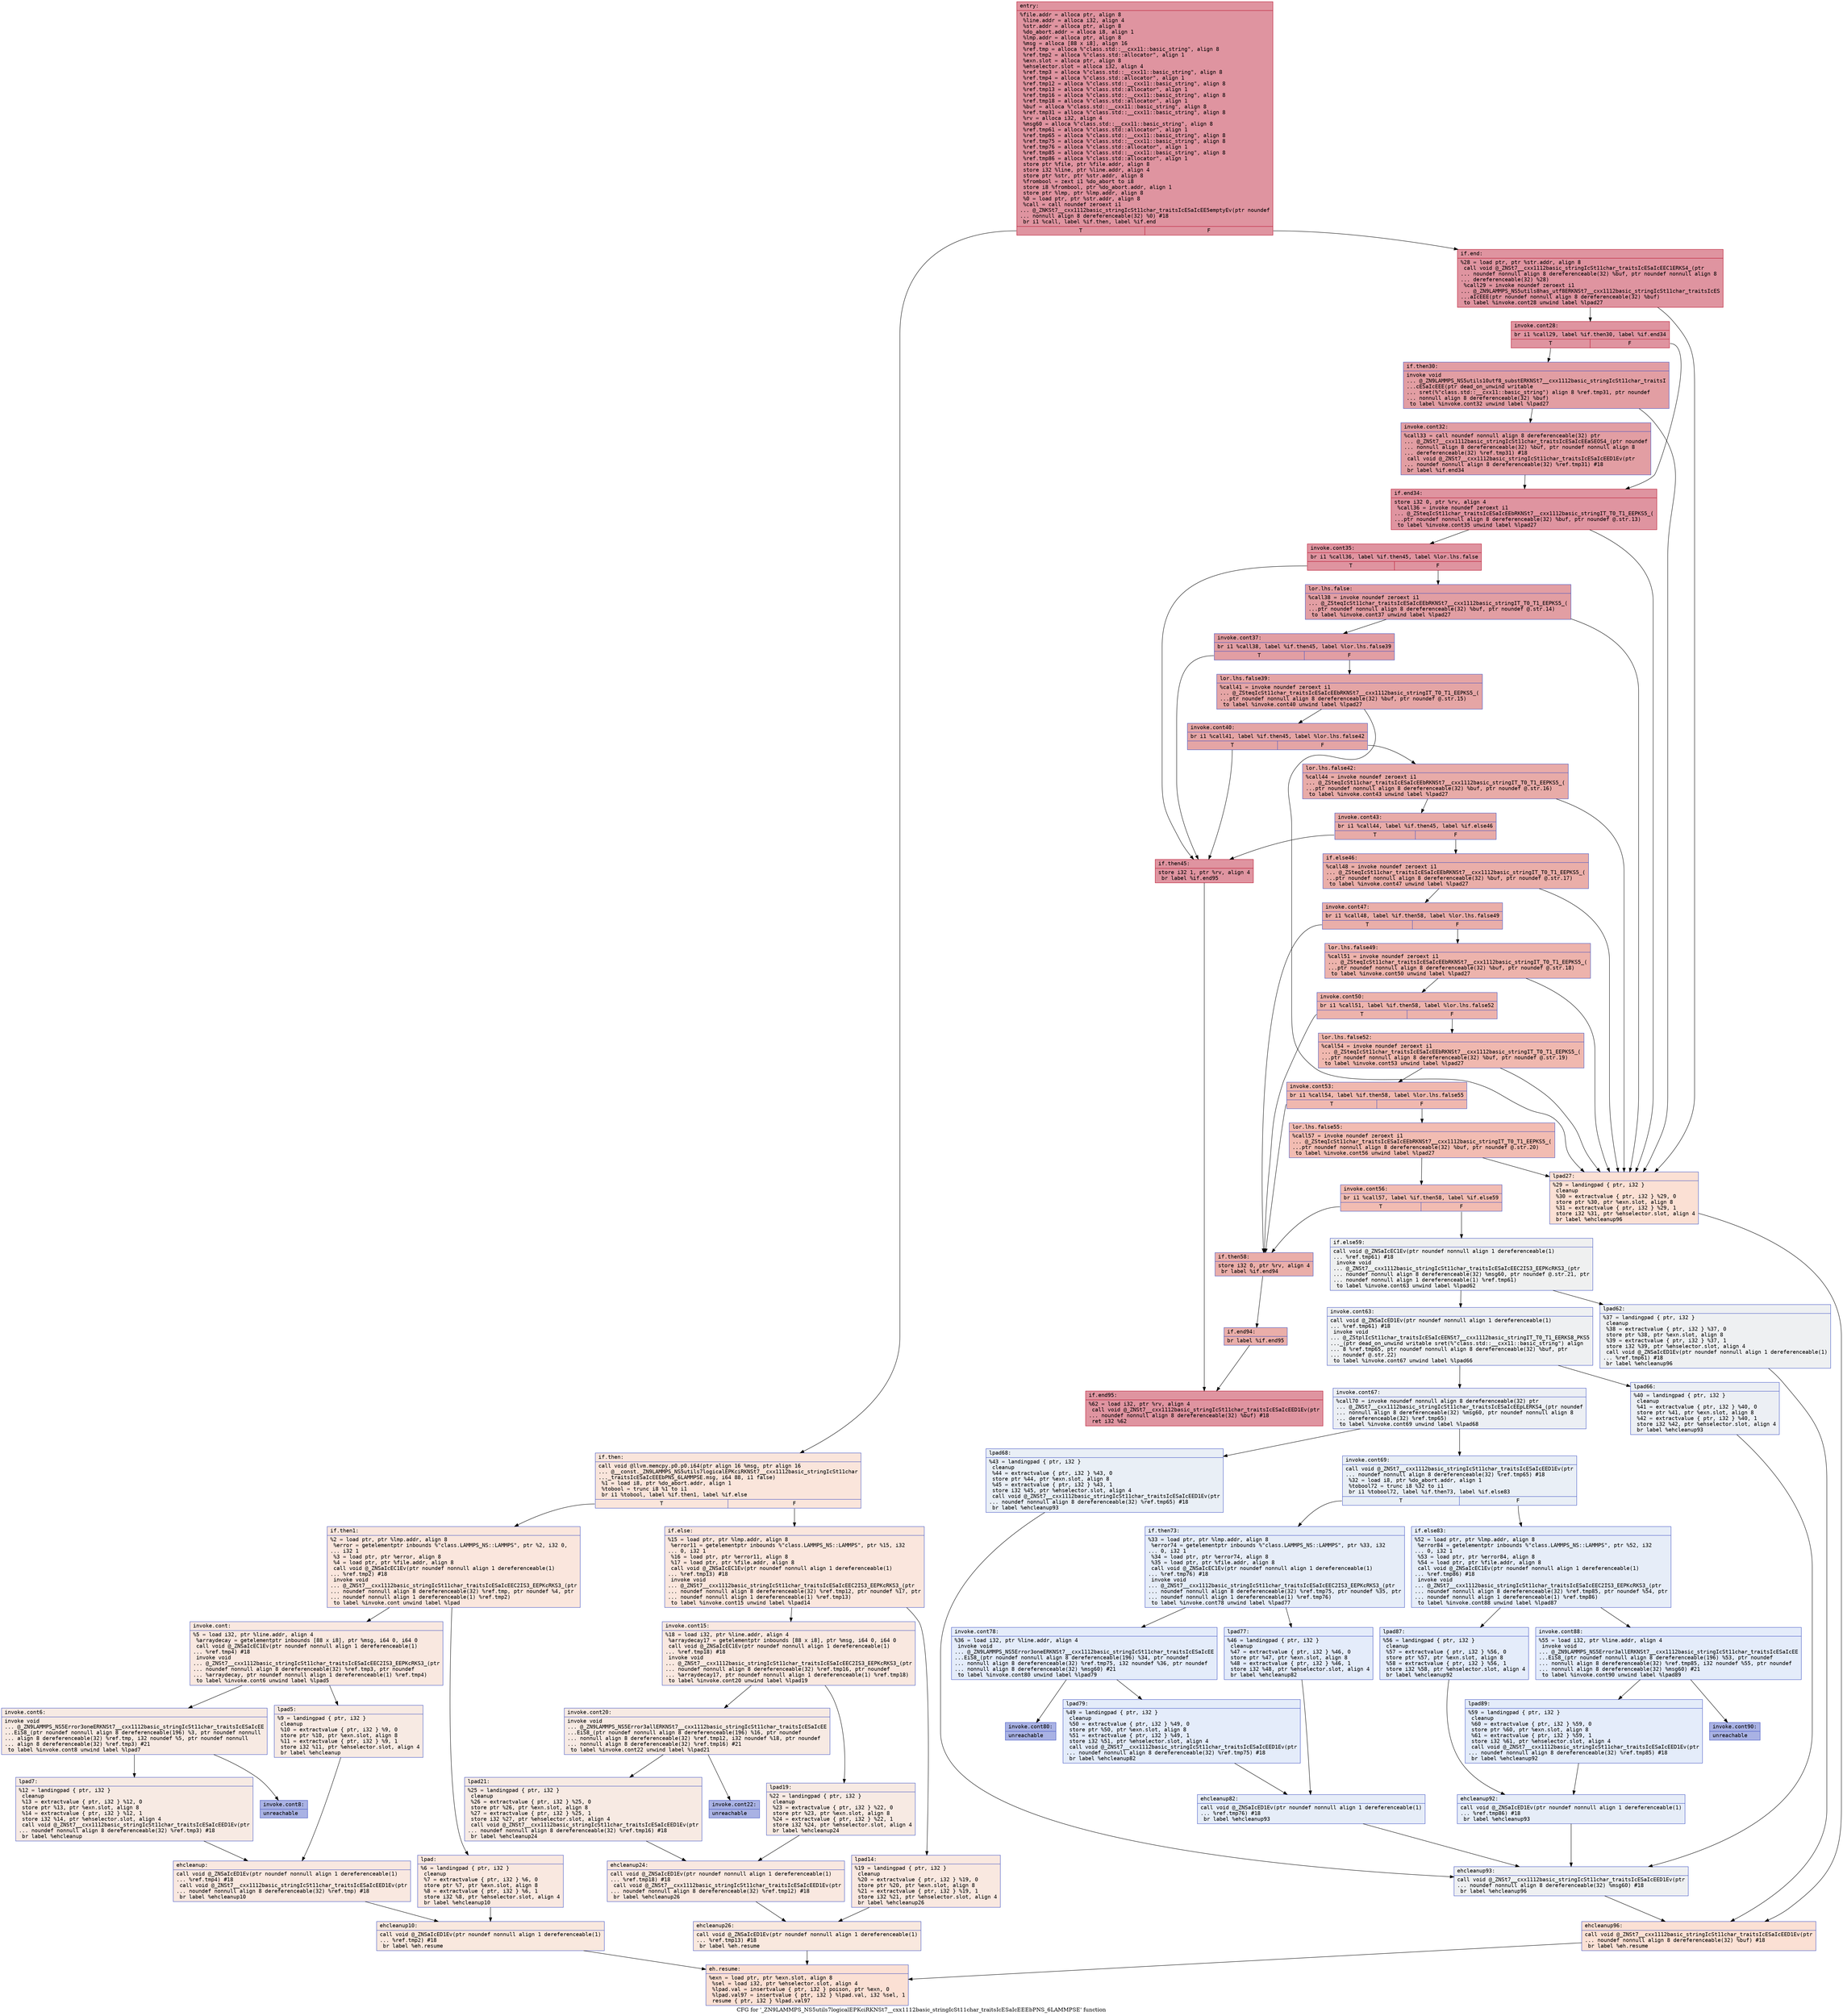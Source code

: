 digraph "CFG for '_ZN9LAMMPS_NS5utils7logicalEPKciRKNSt7__cxx1112basic_stringIcSt11char_traitsIcESaIcEEEbPNS_6LAMMPSE' function" {
	label="CFG for '_ZN9LAMMPS_NS5utils7logicalEPKciRKNSt7__cxx1112basic_stringIcSt11char_traitsIcESaIcEEEbPNS_6LAMMPSE' function";

	Node0x558416503d90 [shape=record,color="#b70d28ff", style=filled, fillcolor="#b70d2870" fontname="Courier",label="{entry:\l|  %file.addr = alloca ptr, align 8\l  %line.addr = alloca i32, align 4\l  %str.addr = alloca ptr, align 8\l  %do_abort.addr = alloca i8, align 1\l  %lmp.addr = alloca ptr, align 8\l  %msg = alloca [88 x i8], align 16\l  %ref.tmp = alloca %\"class.std::__cxx11::basic_string\", align 8\l  %ref.tmp2 = alloca %\"class.std::allocator\", align 1\l  %exn.slot = alloca ptr, align 8\l  %ehselector.slot = alloca i32, align 4\l  %ref.tmp3 = alloca %\"class.std::__cxx11::basic_string\", align 8\l  %ref.tmp4 = alloca %\"class.std::allocator\", align 1\l  %ref.tmp12 = alloca %\"class.std::__cxx11::basic_string\", align 8\l  %ref.tmp13 = alloca %\"class.std::allocator\", align 1\l  %ref.tmp16 = alloca %\"class.std::__cxx11::basic_string\", align 8\l  %ref.tmp18 = alloca %\"class.std::allocator\", align 1\l  %buf = alloca %\"class.std::__cxx11::basic_string\", align 8\l  %ref.tmp31 = alloca %\"class.std::__cxx11::basic_string\", align 8\l  %rv = alloca i32, align 4\l  %msg60 = alloca %\"class.std::__cxx11::basic_string\", align 8\l  %ref.tmp61 = alloca %\"class.std::allocator\", align 1\l  %ref.tmp65 = alloca %\"class.std::__cxx11::basic_string\", align 8\l  %ref.tmp75 = alloca %\"class.std::__cxx11::basic_string\", align 8\l  %ref.tmp76 = alloca %\"class.std::allocator\", align 1\l  %ref.tmp85 = alloca %\"class.std::__cxx11::basic_string\", align 8\l  %ref.tmp86 = alloca %\"class.std::allocator\", align 1\l  store ptr %file, ptr %file.addr, align 8\l  store i32 %line, ptr %line.addr, align 4\l  store ptr %str, ptr %str.addr, align 8\l  %frombool = zext i1 %do_abort to i8\l  store i8 %frombool, ptr %do_abort.addr, align 1\l  store ptr %lmp, ptr %lmp.addr, align 8\l  %0 = load ptr, ptr %str.addr, align 8\l  %call = call noundef zeroext i1\l... @_ZNKSt7__cxx1112basic_stringIcSt11char_traitsIcESaIcEE5emptyEv(ptr noundef\l... nonnull align 8 dereferenceable(32) %0) #18\l  br i1 %call, label %if.then, label %if.end\l|{<s0>T|<s1>F}}"];
	Node0x558416503d90:s0 -> Node0x5584165058e0[tooltip="entry -> if.then\nProbability 0.00%" ];
	Node0x558416503d90:s1 -> Node0x558416505b30[tooltip="entry -> if.end\nProbability 100.00%" ];
	Node0x5584165058e0 [shape=record,color="#3d50c3ff", style=filled, fillcolor="#f4c5ad70" fontname="Courier",label="{if.then:\l|  call void @llvm.memcpy.p0.p0.i64(ptr align 16 %msg, ptr align 16\l... @__const._ZN9LAMMPS_NS5utils7logicalEPKciRKNSt7__cxx1112basic_stringIcSt11char\l..._traitsIcESaIcEEEbPNS_6LAMMPSE.msg, i64 88, i1 false)\l  %1 = load i8, ptr %do_abort.addr, align 1\l  %tobool = trunc i8 %1 to i1\l  br i1 %tobool, label %if.then1, label %if.else\l|{<s0>T|<s1>F}}"];
	Node0x5584165058e0:s0 -> Node0x558416506030[tooltip="if.then -> if.then1\nProbability 50.00%" ];
	Node0x5584165058e0:s1 -> Node0x558416506080[tooltip="if.then -> if.else\nProbability 50.00%" ];
	Node0x558416506030 [shape=record,color="#3d50c3ff", style=filled, fillcolor="#f3c7b170" fontname="Courier",label="{if.then1:\l|  %2 = load ptr, ptr %lmp.addr, align 8\l  %error = getelementptr inbounds %\"class.LAMMPS_NS::LAMMPS\", ptr %2, i32 0,\l... i32 1\l  %3 = load ptr, ptr %error, align 8\l  %4 = load ptr, ptr %file.addr, align 8\l  call void @_ZNSaIcEC1Ev(ptr noundef nonnull align 1 dereferenceable(1)\l... %ref.tmp2) #18\l  invoke void\l... @_ZNSt7__cxx1112basic_stringIcSt11char_traitsIcESaIcEEC2IS3_EEPKcRKS3_(ptr\l... noundef nonnull align 8 dereferenceable(32) %ref.tmp, ptr noundef %4, ptr\l... noundef nonnull align 1 dereferenceable(1) %ref.tmp2)\l          to label %invoke.cont unwind label %lpad\l}"];
	Node0x558416506030 -> Node0x5584165064e0[tooltip="if.then1 -> invoke.cont\nProbability 50.00%" ];
	Node0x558416506030 -> Node0x558416506530[tooltip="if.then1 -> lpad\nProbability 50.00%" ];
	Node0x5584165064e0 [shape=record,color="#3d50c3ff", style=filled, fillcolor="#f1ccb870" fontname="Courier",label="{invoke.cont:\l|  %5 = load i32, ptr %line.addr, align 4\l  %arraydecay = getelementptr inbounds [88 x i8], ptr %msg, i64 0, i64 0\l  call void @_ZNSaIcEC1Ev(ptr noundef nonnull align 1 dereferenceable(1)\l... %ref.tmp4) #18\l  invoke void\l... @_ZNSt7__cxx1112basic_stringIcSt11char_traitsIcESaIcEEC2IS3_EEPKcRKS3_(ptr\l... noundef nonnull align 8 dereferenceable(32) %ref.tmp3, ptr noundef\l... %arraydecay, ptr noundef nonnull align 1 dereferenceable(1) %ref.tmp4)\l          to label %invoke.cont6 unwind label %lpad5\l}"];
	Node0x5584165064e0 -> Node0x558416506990[tooltip="invoke.cont -> invoke.cont6\nProbability 50.00%" ];
	Node0x5584165064e0 -> Node0x558416506a10[tooltip="invoke.cont -> lpad5\nProbability 50.00%" ];
	Node0x558416506990 [shape=record,color="#3d50c3ff", style=filled, fillcolor="#eed0c070" fontname="Courier",label="{invoke.cont6:\l|  invoke void\l... @_ZN9LAMMPS_NS5Error3oneERKNSt7__cxx1112basic_stringIcSt11char_traitsIcESaIcEE\l...EiS8_(ptr noundef nonnull align 8 dereferenceable(196) %3, ptr noundef nonnull\l... align 8 dereferenceable(32) %ref.tmp, i32 noundef %5, ptr noundef nonnull\l... align 8 dereferenceable(32) %ref.tmp3) #21\l          to label %invoke.cont8 unwind label %lpad7\l}"];
	Node0x558416506990 -> Node0x558416506940[tooltip="invoke.cont6 -> invoke.cont8\nProbability 0.00%" ];
	Node0x558416506990 -> Node0x558416506d00[tooltip="invoke.cont6 -> lpad7\nProbability 100.00%" ];
	Node0x558416506940 [shape=record,color="#3d50c3ff", style=filled, fillcolor="#3d50c370" fontname="Courier",label="{invoke.cont8:\l|  unreachable\l}"];
	Node0x558416506530 [shape=record,color="#3d50c3ff", style=filled, fillcolor="#f1ccb870" fontname="Courier",label="{lpad:\l|  %6 = landingpad \{ ptr, i32 \}\l          cleanup\l  %7 = extractvalue \{ ptr, i32 \} %6, 0\l  store ptr %7, ptr %exn.slot, align 8\l  %8 = extractvalue \{ ptr, i32 \} %6, 1\l  store i32 %8, ptr %ehselector.slot, align 4\l  br label %ehcleanup10\l}"];
	Node0x558416506530 -> Node0x5584165072c0[tooltip="lpad -> ehcleanup10\nProbability 100.00%" ];
	Node0x558416506a10 [shape=record,color="#3d50c3ff", style=filled, fillcolor="#eed0c070" fontname="Courier",label="{lpad5:\l|  %9 = landingpad \{ ptr, i32 \}\l          cleanup\l  %10 = extractvalue \{ ptr, i32 \} %9, 0\l  store ptr %10, ptr %exn.slot, align 8\l  %11 = extractvalue \{ ptr, i32 \} %9, 1\l  store i32 %11, ptr %ehselector.slot, align 4\l  br label %ehcleanup\l}"];
	Node0x558416506a10 -> Node0x558416507610[tooltip="lpad5 -> ehcleanup\nProbability 100.00%" ];
	Node0x558416506d00 [shape=record,color="#3d50c3ff", style=filled, fillcolor="#eed0c070" fontname="Courier",label="{lpad7:\l|  %12 = landingpad \{ ptr, i32 \}\l          cleanup\l  %13 = extractvalue \{ ptr, i32 \} %12, 0\l  store ptr %13, ptr %exn.slot, align 8\l  %14 = extractvalue \{ ptr, i32 \} %12, 1\l  store i32 %14, ptr %ehselector.slot, align 4\l  call void @_ZNSt7__cxx1112basic_stringIcSt11char_traitsIcESaIcEED1Ev(ptr\l... noundef nonnull align 8 dereferenceable(32) %ref.tmp3) #18\l  br label %ehcleanup\l}"];
	Node0x558416506d00 -> Node0x558416507610[tooltip="lpad7 -> ehcleanup\nProbability 100.00%" ];
	Node0x558416507610 [shape=record,color="#3d50c3ff", style=filled, fillcolor="#f1ccb870" fontname="Courier",label="{ehcleanup:\l|  call void @_ZNSaIcED1Ev(ptr noundef nonnull align 1 dereferenceable(1)\l... %ref.tmp4) #18\l  call void @_ZNSt7__cxx1112basic_stringIcSt11char_traitsIcESaIcEED1Ev(ptr\l... noundef nonnull align 8 dereferenceable(32) %ref.tmp) #18\l  br label %ehcleanup10\l}"];
	Node0x558416507610 -> Node0x5584165072c0[tooltip="ehcleanup -> ehcleanup10\nProbability 100.00%" ];
	Node0x5584165072c0 [shape=record,color="#3d50c3ff", style=filled, fillcolor="#f2cab570" fontname="Courier",label="{ehcleanup10:\l|  call void @_ZNSaIcED1Ev(ptr noundef nonnull align 1 dereferenceable(1)\l... %ref.tmp2) #18\l  br label %eh.resume\l}"];
	Node0x5584165072c0 -> Node0x5584165081c0[tooltip="ehcleanup10 -> eh.resume\nProbability 100.00%" ];
	Node0x558416506080 [shape=record,color="#3d50c3ff", style=filled, fillcolor="#f3c7b170" fontname="Courier",label="{if.else:\l|  %15 = load ptr, ptr %lmp.addr, align 8\l  %error11 = getelementptr inbounds %\"class.LAMMPS_NS::LAMMPS\", ptr %15, i32\l... 0, i32 1\l  %16 = load ptr, ptr %error11, align 8\l  %17 = load ptr, ptr %file.addr, align 8\l  call void @_ZNSaIcEC1Ev(ptr noundef nonnull align 1 dereferenceable(1)\l... %ref.tmp13) #18\l  invoke void\l... @_ZNSt7__cxx1112basic_stringIcSt11char_traitsIcESaIcEEC2IS3_EEPKcRKS3_(ptr\l... noundef nonnull align 8 dereferenceable(32) %ref.tmp12, ptr noundef %17, ptr\l... noundef nonnull align 1 dereferenceable(1) %ref.tmp13)\l          to label %invoke.cont15 unwind label %lpad14\l}"];
	Node0x558416506080 -> Node0x558416508640[tooltip="if.else -> invoke.cont15\nProbability 50.00%" ];
	Node0x558416506080 -> Node0x5584165086c0[tooltip="if.else -> lpad14\nProbability 50.00%" ];
	Node0x558416508640 [shape=record,color="#3d50c3ff", style=filled, fillcolor="#f1ccb870" fontname="Courier",label="{invoke.cont15:\l|  %18 = load i32, ptr %line.addr, align 4\l  %arraydecay17 = getelementptr inbounds [88 x i8], ptr %msg, i64 0, i64 0\l  call void @_ZNSaIcEC1Ev(ptr noundef nonnull align 1 dereferenceable(1)\l... %ref.tmp18) #18\l  invoke void\l... @_ZNSt7__cxx1112basic_stringIcSt11char_traitsIcESaIcEEC2IS3_EEPKcRKS3_(ptr\l... noundef nonnull align 8 dereferenceable(32) %ref.tmp16, ptr noundef\l... %arraydecay17, ptr noundef nonnull align 1 dereferenceable(1) %ref.tmp18)\l          to label %invoke.cont20 unwind label %lpad19\l}"];
	Node0x558416508640 -> Node0x558416508b20[tooltip="invoke.cont15 -> invoke.cont20\nProbability 50.00%" ];
	Node0x558416508640 -> Node0x558416508ba0[tooltip="invoke.cont15 -> lpad19\nProbability 50.00%" ];
	Node0x558416508b20 [shape=record,color="#3d50c3ff", style=filled, fillcolor="#eed0c070" fontname="Courier",label="{invoke.cont20:\l|  invoke void\l... @_ZN9LAMMPS_NS5Error3allERKNSt7__cxx1112basic_stringIcSt11char_traitsIcESaIcEE\l...EiS8_(ptr noundef nonnull align 8 dereferenceable(196) %16, ptr noundef\l... nonnull align 8 dereferenceable(32) %ref.tmp12, i32 noundef %18, ptr noundef\l... nonnull align 8 dereferenceable(32) %ref.tmp16) #21\l          to label %invoke.cont22 unwind label %lpad21\l}"];
	Node0x558416508b20 -> Node0x558416508ad0[tooltip="invoke.cont20 -> invoke.cont22\nProbability 0.00%" ];
	Node0x558416508b20 -> Node0x558416508e30[tooltip="invoke.cont20 -> lpad21\nProbability 100.00%" ];
	Node0x558416508ad0 [shape=record,color="#3d50c3ff", style=filled, fillcolor="#3d50c370" fontname="Courier",label="{invoke.cont22:\l|  unreachable\l}"];
	Node0x5584165086c0 [shape=record,color="#3d50c3ff", style=filled, fillcolor="#f1ccb870" fontname="Courier",label="{lpad14:\l|  %19 = landingpad \{ ptr, i32 \}\l          cleanup\l  %20 = extractvalue \{ ptr, i32 \} %19, 0\l  store ptr %20, ptr %exn.slot, align 8\l  %21 = extractvalue \{ ptr, i32 \} %19, 1\l  store i32 %21, ptr %ehselector.slot, align 4\l  br label %ehcleanup26\l}"];
	Node0x5584165086c0 -> Node0x5584165094d0[tooltip="lpad14 -> ehcleanup26\nProbability 100.00%" ];
	Node0x558416508ba0 [shape=record,color="#3d50c3ff", style=filled, fillcolor="#eed0c070" fontname="Courier",label="{lpad19:\l|  %22 = landingpad \{ ptr, i32 \}\l          cleanup\l  %23 = extractvalue \{ ptr, i32 \} %22, 0\l  store ptr %23, ptr %exn.slot, align 8\l  %24 = extractvalue \{ ptr, i32 \} %22, 1\l  store i32 %24, ptr %ehselector.slot, align 4\l  br label %ehcleanup24\l}"];
	Node0x558416508ba0 -> Node0x558416509820[tooltip="lpad19 -> ehcleanup24\nProbability 100.00%" ];
	Node0x558416508e30 [shape=record,color="#3d50c3ff", style=filled, fillcolor="#eed0c070" fontname="Courier",label="{lpad21:\l|  %25 = landingpad \{ ptr, i32 \}\l          cleanup\l  %26 = extractvalue \{ ptr, i32 \} %25, 0\l  store ptr %26, ptr %exn.slot, align 8\l  %27 = extractvalue \{ ptr, i32 \} %25, 1\l  store i32 %27, ptr %ehselector.slot, align 4\l  call void @_ZNSt7__cxx1112basic_stringIcSt11char_traitsIcESaIcEED1Ev(ptr\l... noundef nonnull align 8 dereferenceable(32) %ref.tmp16) #18\l  br label %ehcleanup24\l}"];
	Node0x558416508e30 -> Node0x558416509820[tooltip="lpad21 -> ehcleanup24\nProbability 100.00%" ];
	Node0x558416509820 [shape=record,color="#3d50c3ff", style=filled, fillcolor="#f1ccb870" fontname="Courier",label="{ehcleanup24:\l|  call void @_ZNSaIcED1Ev(ptr noundef nonnull align 1 dereferenceable(1)\l... %ref.tmp18) #18\l  call void @_ZNSt7__cxx1112basic_stringIcSt11char_traitsIcESaIcEED1Ev(ptr\l... noundef nonnull align 8 dereferenceable(32) %ref.tmp12) #18\l  br label %ehcleanup26\l}"];
	Node0x558416509820 -> Node0x5584165094d0[tooltip="ehcleanup24 -> ehcleanup26\nProbability 100.00%" ];
	Node0x5584165094d0 [shape=record,color="#3d50c3ff", style=filled, fillcolor="#f2cab570" fontname="Courier",label="{ehcleanup26:\l|  call void @_ZNSaIcED1Ev(ptr noundef nonnull align 1 dereferenceable(1)\l... %ref.tmp13) #18\l  br label %eh.resume\l}"];
	Node0x5584165094d0 -> Node0x5584165081c0[tooltip="ehcleanup26 -> eh.resume\nProbability 100.00%" ];
	Node0x558416505b30 [shape=record,color="#b70d28ff", style=filled, fillcolor="#b70d2870" fontname="Courier",label="{if.end:\l|  %28 = load ptr, ptr %str.addr, align 8\l  call void @_ZNSt7__cxx1112basic_stringIcSt11char_traitsIcESaIcEEC1ERKS4_(ptr\l... noundef nonnull align 8 dereferenceable(32) %buf, ptr noundef nonnull align 8\l... dereferenceable(32) %28)\l  %call29 = invoke noundef zeroext i1\l... @_ZN9LAMMPS_NS5utils8has_utf8ERKNSt7__cxx1112basic_stringIcSt11char_traitsIcES\l...aIcEEE(ptr noundef nonnull align 8 dereferenceable(32) %buf)\l          to label %invoke.cont28 unwind label %lpad27\l}"];
	Node0x558416505b30 -> Node0x55841650a1c0[tooltip="if.end -> invoke.cont28\nProbability 100.00%" ];
	Node0x558416505b30 -> Node0x55841650a410[tooltip="if.end -> lpad27\nProbability 0.00%" ];
	Node0x55841650a1c0 [shape=record,color="#b70d28ff", style=filled, fillcolor="#b70d2870" fontname="Courier",label="{invoke.cont28:\l|  br i1 %call29, label %if.then30, label %if.end34\l|{<s0>T|<s1>F}}"];
	Node0x55841650a1c0:s0 -> Node0x55841650a650[tooltip="invoke.cont28 -> if.then30\nProbability 50.00%" ];
	Node0x55841650a1c0:s1 -> Node0x55841650a6d0[tooltip="invoke.cont28 -> if.end34\nProbability 50.00%" ];
	Node0x55841650a650 [shape=record,color="#3d50c3ff", style=filled, fillcolor="#be242e70" fontname="Courier",label="{if.then30:\l|  invoke void\l... @_ZN9LAMMPS_NS5utils10utf8_substERKNSt7__cxx1112basic_stringIcSt11char_traitsI\l...cESaIcEEE(ptr dead_on_unwind writable\l... sret(%\"class.std::__cxx11::basic_string\") align 8 %ref.tmp31, ptr noundef\l... nonnull align 8 dereferenceable(32) %buf)\l          to label %invoke.cont32 unwind label %lpad27\l}"];
	Node0x55841650a650 -> Node0x55841650a800[tooltip="if.then30 -> invoke.cont32\nProbability 100.00%" ];
	Node0x55841650a650 -> Node0x55841650a410[tooltip="if.then30 -> lpad27\nProbability 0.00%" ];
	Node0x55841650a800 [shape=record,color="#3d50c3ff", style=filled, fillcolor="#be242e70" fontname="Courier",label="{invoke.cont32:\l|  %call33 = call noundef nonnull align 8 dereferenceable(32) ptr\l... @_ZNSt7__cxx1112basic_stringIcSt11char_traitsIcESaIcEEaSEOS4_(ptr noundef\l... nonnull align 8 dereferenceable(32) %buf, ptr noundef nonnull align 8\l... dereferenceable(32) %ref.tmp31) #18\l  call void @_ZNSt7__cxx1112basic_stringIcSt11char_traitsIcESaIcEED1Ev(ptr\l... noundef nonnull align 8 dereferenceable(32) %ref.tmp31) #18\l  br label %if.end34\l}"];
	Node0x55841650a800 -> Node0x55841650a6d0[tooltip="invoke.cont32 -> if.end34\nProbability 100.00%" ];
	Node0x55841650a410 [shape=record,color="#3d50c3ff", style=filled, fillcolor="#f7b99e70" fontname="Courier",label="{lpad27:\l|  %29 = landingpad \{ ptr, i32 \}\l          cleanup\l  %30 = extractvalue \{ ptr, i32 \} %29, 0\l  store ptr %30, ptr %exn.slot, align 8\l  %31 = extractvalue \{ ptr, i32 \} %29, 1\l  store i32 %31, ptr %ehselector.slot, align 4\l  br label %ehcleanup96\l}"];
	Node0x55841650a410 -> Node0x55841650abb0[tooltip="lpad27 -> ehcleanup96\nProbability 100.00%" ];
	Node0x55841650a6d0 [shape=record,color="#b70d28ff", style=filled, fillcolor="#b70d2870" fontname="Courier",label="{if.end34:\l|  store i32 0, ptr %rv, align 4\l  %call36 = invoke noundef zeroext i1\l... @_ZSteqIcSt11char_traitsIcESaIcEEbRKNSt7__cxx1112basic_stringIT_T0_T1_EEPKS5_(\l...ptr noundef nonnull align 8 dereferenceable(32) %buf, ptr noundef @.str.13)\l          to label %invoke.cont35 unwind label %lpad27\l}"];
	Node0x55841650a6d0 -> Node0x55841650b320[tooltip="if.end34 -> invoke.cont35\nProbability 100.00%" ];
	Node0x55841650a6d0 -> Node0x55841650a410[tooltip="if.end34 -> lpad27\nProbability 0.00%" ];
	Node0x55841650b320 [shape=record,color="#b70d28ff", style=filled, fillcolor="#b70d2870" fontname="Courier",label="{invoke.cont35:\l|  br i1 %call36, label %if.then45, label %lor.lhs.false\l|{<s0>T|<s1>F}}"];
	Node0x55841650b320:s0 -> Node0x55841650b6d0[tooltip="invoke.cont35 -> if.then45\nProbability 50.00%" ];
	Node0x55841650b320:s1 -> Node0x55841650b750[tooltip="invoke.cont35 -> lor.lhs.false\nProbability 50.00%" ];
	Node0x55841650b750 [shape=record,color="#3d50c3ff", style=filled, fillcolor="#be242e70" fontname="Courier",label="{lor.lhs.false:\l|  %call38 = invoke noundef zeroext i1\l... @_ZSteqIcSt11char_traitsIcESaIcEEbRKNSt7__cxx1112basic_stringIT_T0_T1_EEPKS5_(\l...ptr noundef nonnull align 8 dereferenceable(32) %buf, ptr noundef @.str.14)\l          to label %invoke.cont37 unwind label %lpad27\l}"];
	Node0x55841650b750 -> Node0x55841650b880[tooltip="lor.lhs.false -> invoke.cont37\nProbability 100.00%" ];
	Node0x55841650b750 -> Node0x55841650a410[tooltip="lor.lhs.false -> lpad27\nProbability 0.00%" ];
	Node0x55841650b880 [shape=record,color="#3d50c3ff", style=filled, fillcolor="#be242e70" fontname="Courier",label="{invoke.cont37:\l|  br i1 %call38, label %if.then45, label %lor.lhs.false39\l|{<s0>T|<s1>F}}"];
	Node0x55841650b880:s0 -> Node0x55841650b6d0[tooltip="invoke.cont37 -> if.then45\nProbability 50.00%" ];
	Node0x55841650b880:s1 -> Node0x55841650bb30[tooltip="invoke.cont37 -> lor.lhs.false39\nProbability 50.00%" ];
	Node0x55841650bb30 [shape=record,color="#3d50c3ff", style=filled, fillcolor="#c5333470" fontname="Courier",label="{lor.lhs.false39:\l|  %call41 = invoke noundef zeroext i1\l... @_ZSteqIcSt11char_traitsIcESaIcEEbRKNSt7__cxx1112basic_stringIT_T0_T1_EEPKS5_(\l...ptr noundef nonnull align 8 dereferenceable(32) %buf, ptr noundef @.str.15)\l          to label %invoke.cont40 unwind label %lpad27\l}"];
	Node0x55841650bb30 -> Node0x55841650bc90[tooltip="lor.lhs.false39 -> invoke.cont40\nProbability 100.00%" ];
	Node0x55841650bb30 -> Node0x55841650a410[tooltip="lor.lhs.false39 -> lpad27\nProbability 0.00%" ];
	Node0x55841650bc90 [shape=record,color="#3d50c3ff", style=filled, fillcolor="#c5333470" fontname="Courier",label="{invoke.cont40:\l|  br i1 %call41, label %if.then45, label %lor.lhs.false42\l|{<s0>T|<s1>F}}"];
	Node0x55841650bc90:s0 -> Node0x55841650b6d0[tooltip="invoke.cont40 -> if.then45\nProbability 50.00%" ];
	Node0x55841650bc90:s1 -> Node0x55841650be50[tooltip="invoke.cont40 -> lor.lhs.false42\nProbability 50.00%" ];
	Node0x55841650be50 [shape=record,color="#3d50c3ff", style=filled, fillcolor="#cc403a70" fontname="Courier",label="{lor.lhs.false42:\l|  %call44 = invoke noundef zeroext i1\l... @_ZSteqIcSt11char_traitsIcESaIcEEbRKNSt7__cxx1112basic_stringIT_T0_T1_EEPKS5_(\l...ptr noundef nonnull align 8 dereferenceable(32) %buf, ptr noundef @.str.16)\l          to label %invoke.cont43 unwind label %lpad27\l}"];
	Node0x55841650be50 -> Node0x55841650bfb0[tooltip="lor.lhs.false42 -> invoke.cont43\nProbability 100.00%" ];
	Node0x55841650be50 -> Node0x55841650a410[tooltip="lor.lhs.false42 -> lpad27\nProbability 0.00%" ];
	Node0x55841650bfb0 [shape=record,color="#3d50c3ff", style=filled, fillcolor="#cc403a70" fontname="Courier",label="{invoke.cont43:\l|  br i1 %call44, label %if.then45, label %if.else46\l|{<s0>T|<s1>F}}"];
	Node0x55841650bfb0:s0 -> Node0x55841650b6d0[tooltip="invoke.cont43 -> if.then45\nProbability 50.00%" ];
	Node0x55841650bfb0:s1 -> Node0x55841650c170[tooltip="invoke.cont43 -> if.else46\nProbability 50.00%" ];
	Node0x55841650b6d0 [shape=record,color="#b70d28ff", style=filled, fillcolor="#b70d2870" fontname="Courier",label="{if.then45:\l|  store i32 1, ptr %rv, align 4\l  br label %if.end95\l}"];
	Node0x55841650b6d0 -> Node0x55841650c340[tooltip="if.then45 -> if.end95\nProbability 100.00%" ];
	Node0x55841650c170 [shape=record,color="#3d50c3ff", style=filled, fillcolor="#d0473d70" fontname="Courier",label="{if.else46:\l|  %call48 = invoke noundef zeroext i1\l... @_ZSteqIcSt11char_traitsIcESaIcEEbRKNSt7__cxx1112basic_stringIT_T0_T1_EEPKS5_(\l...ptr noundef nonnull align 8 dereferenceable(32) %buf, ptr noundef @.str.17)\l          to label %invoke.cont47 unwind label %lpad27\l}"];
	Node0x55841650c170 -> Node0x55841650c430[tooltip="if.else46 -> invoke.cont47\nProbability 100.00%" ];
	Node0x55841650c170 -> Node0x55841650a410[tooltip="if.else46 -> lpad27\nProbability 0.00%" ];
	Node0x55841650c430 [shape=record,color="#3d50c3ff", style=filled, fillcolor="#d0473d70" fontname="Courier",label="{invoke.cont47:\l|  br i1 %call48, label %if.then58, label %lor.lhs.false49\l|{<s0>T|<s1>F}}"];
	Node0x55841650c430:s0 -> Node0x55841650c620[tooltip="invoke.cont47 -> if.then58\nProbability 50.00%" ];
	Node0x55841650c430:s1 -> Node0x55841650c6a0[tooltip="invoke.cont47 -> lor.lhs.false49\nProbability 50.00%" ];
	Node0x55841650c6a0 [shape=record,color="#3d50c3ff", style=filled, fillcolor="#d6524470" fontname="Courier",label="{lor.lhs.false49:\l|  %call51 = invoke noundef zeroext i1\l... @_ZSteqIcSt11char_traitsIcESaIcEEbRKNSt7__cxx1112basic_stringIT_T0_T1_EEPKS5_(\l...ptr noundef nonnull align 8 dereferenceable(32) %buf, ptr noundef @.str.18)\l          to label %invoke.cont50 unwind label %lpad27\l}"];
	Node0x55841650c6a0 -> Node0x55841650c800[tooltip="lor.lhs.false49 -> invoke.cont50\nProbability 100.00%" ];
	Node0x55841650c6a0 -> Node0x55841650a410[tooltip="lor.lhs.false49 -> lpad27\nProbability 0.00%" ];
	Node0x55841650c800 [shape=record,color="#3d50c3ff", style=filled, fillcolor="#d6524470" fontname="Courier",label="{invoke.cont50:\l|  br i1 %call51, label %if.then58, label %lor.lhs.false52\l|{<s0>T|<s1>F}}"];
	Node0x55841650c800:s0 -> Node0x55841650c620[tooltip="invoke.cont50 -> if.then58\nProbability 50.00%" ];
	Node0x55841650c800:s1 -> Node0x55841650ca20[tooltip="invoke.cont50 -> lor.lhs.false52\nProbability 50.00%" ];
	Node0x55841650ca20 [shape=record,color="#3d50c3ff", style=filled, fillcolor="#dc5d4a70" fontname="Courier",label="{lor.lhs.false52:\l|  %call54 = invoke noundef zeroext i1\l... @_ZSteqIcSt11char_traitsIcESaIcEEbRKNSt7__cxx1112basic_stringIT_T0_T1_EEPKS5_(\l...ptr noundef nonnull align 8 dereferenceable(32) %buf, ptr noundef @.str.19)\l          to label %invoke.cont53 unwind label %lpad27\l}"];
	Node0x55841650ca20 -> Node0x55841650cb80[tooltip="lor.lhs.false52 -> invoke.cont53\nProbability 100.00%" ];
	Node0x55841650ca20 -> Node0x55841650a410[tooltip="lor.lhs.false52 -> lpad27\nProbability 0.00%" ];
	Node0x55841650cb80 [shape=record,color="#3d50c3ff", style=filled, fillcolor="#dc5d4a70" fontname="Courier",label="{invoke.cont53:\l|  br i1 %call54, label %if.then58, label %lor.lhs.false55\l|{<s0>T|<s1>F}}"];
	Node0x55841650cb80:s0 -> Node0x55841650c620[tooltip="invoke.cont53 -> if.then58\nProbability 50.00%" ];
	Node0x55841650cb80:s1 -> Node0x55841650cd40[tooltip="invoke.cont53 -> lor.lhs.false55\nProbability 50.00%" ];
	Node0x55841650cd40 [shape=record,color="#3d50c3ff", style=filled, fillcolor="#e1675170" fontname="Courier",label="{lor.lhs.false55:\l|  %call57 = invoke noundef zeroext i1\l... @_ZSteqIcSt11char_traitsIcESaIcEEbRKNSt7__cxx1112basic_stringIT_T0_T1_EEPKS5_(\l...ptr noundef nonnull align 8 dereferenceable(32) %buf, ptr noundef @.str.20)\l          to label %invoke.cont56 unwind label %lpad27\l}"];
	Node0x55841650cd40 -> Node0x55841650cea0[tooltip="lor.lhs.false55 -> invoke.cont56\nProbability 100.00%" ];
	Node0x55841650cd40 -> Node0x55841650a410[tooltip="lor.lhs.false55 -> lpad27\nProbability 0.00%" ];
	Node0x55841650cea0 [shape=record,color="#3d50c3ff", style=filled, fillcolor="#e1675170" fontname="Courier",label="{invoke.cont56:\l|  br i1 %call57, label %if.then58, label %if.else59\l|{<s0>T|<s1>F}}"];
	Node0x55841650cea0:s0 -> Node0x55841650c620[tooltip="invoke.cont56 -> if.then58\nProbability 100.00%" ];
	Node0x55841650cea0:s1 -> Node0x55841650d060[tooltip="invoke.cont56 -> if.else59\nProbability 0.00%" ];
	Node0x55841650c620 [shape=record,color="#3d50c3ff", style=filled, fillcolor="#d0473d70" fontname="Courier",label="{if.then58:\l|  store i32 0, ptr %rv, align 4\l  br label %if.end94\l}"];
	Node0x55841650c620 -> Node0x55841650d230[tooltip="if.then58 -> if.end94\nProbability 100.00%" ];
	Node0x55841650d060 [shape=record,color="#3d50c3ff", style=filled, fillcolor="#dbdcde70" fontname="Courier",label="{if.else59:\l|  call void @_ZNSaIcEC1Ev(ptr noundef nonnull align 1 dereferenceable(1)\l... %ref.tmp61) #18\l  invoke void\l... @_ZNSt7__cxx1112basic_stringIcSt11char_traitsIcESaIcEEC2IS3_EEPKcRKS3_(ptr\l... noundef nonnull align 8 dereferenceable(32) %msg60, ptr noundef @.str.21, ptr\l... noundef nonnull align 1 dereferenceable(1) %ref.tmp61)\l          to label %invoke.cont63 unwind label %lpad62\l}"];
	Node0x55841650d060 -> Node0x55841650d480[tooltip="if.else59 -> invoke.cont63\nProbability 50.00%" ];
	Node0x55841650d060 -> Node0x558416507660[tooltip="if.else59 -> lpad62\nProbability 50.00%" ];
	Node0x55841650d480 [shape=record,color="#3d50c3ff", style=filled, fillcolor="#d9dce170" fontname="Courier",label="{invoke.cont63:\l|  call void @_ZNSaIcED1Ev(ptr noundef nonnull align 1 dereferenceable(1)\l... %ref.tmp61) #18\l  invoke void\l... @_ZStplIcSt11char_traitsIcESaIcEENSt7__cxx1112basic_stringIT_T0_T1_EERKS8_PKS5\l..._(ptr dead_on_unwind writable sret(%\"class.std::__cxx11::basic_string\") align\l... 8 %ref.tmp65, ptr noundef nonnull align 8 dereferenceable(32) %buf, ptr\l... noundef @.str.22)\l          to label %invoke.cont67 unwind label %lpad66\l}"];
	Node0x55841650d480 -> Node0x558416507930[tooltip="invoke.cont63 -> invoke.cont67\nProbability 50.00%" ];
	Node0x55841650d480 -> Node0x558416507980[tooltip="invoke.cont63 -> lpad66\nProbability 50.00%" ];
	Node0x558416507930 [shape=record,color="#3d50c3ff", style=filled, fillcolor="#d4dbe670" fontname="Courier",label="{invoke.cont67:\l|  %call70 = invoke noundef nonnull align 8 dereferenceable(32) ptr\l... @_ZNSt7__cxx1112basic_stringIcSt11char_traitsIcESaIcEEpLERKS4_(ptr noundef\l... nonnull align 8 dereferenceable(32) %msg60, ptr noundef nonnull align 8\l... dereferenceable(32) %ref.tmp65)\l          to label %invoke.cont69 unwind label %lpad68\l}"];
	Node0x558416507930 -> Node0x55841650e240[tooltip="invoke.cont67 -> invoke.cont69\nProbability 50.00%" ];
	Node0x558416507930 -> Node0x55841650e290[tooltip="invoke.cont67 -> lpad68\nProbability 50.00%" ];
	Node0x55841650e240 [shape=record,color="#3d50c3ff", style=filled, fillcolor="#cedaeb70" fontname="Courier",label="{invoke.cont69:\l|  call void @_ZNSt7__cxx1112basic_stringIcSt11char_traitsIcESaIcEED1Ev(ptr\l... noundef nonnull align 8 dereferenceable(32) %ref.tmp65) #18\l  %32 = load i8, ptr %do_abort.addr, align 1\l  %tobool72 = trunc i8 %32 to i1\l  br i1 %tobool72, label %if.then73, label %if.else83\l|{<s0>T|<s1>F}}"];
	Node0x55841650e240:s0 -> Node0x558416507c30[tooltip="invoke.cont69 -> if.then73\nProbability 50.00%" ];
	Node0x55841650e240:s1 -> Node0x55841650e6b0[tooltip="invoke.cont69 -> if.else83\nProbability 50.00%" ];
	Node0x558416507c30 [shape=record,color="#3d50c3ff", style=filled, fillcolor="#c7d7f070" fontname="Courier",label="{if.then73:\l|  %33 = load ptr, ptr %lmp.addr, align 8\l  %error74 = getelementptr inbounds %\"class.LAMMPS_NS::LAMMPS\", ptr %33, i32\l... 0, i32 1\l  %34 = load ptr, ptr %error74, align 8\l  %35 = load ptr, ptr %file.addr, align 8\l  call void @_ZNSaIcEC1Ev(ptr noundef nonnull align 1 dereferenceable(1)\l... %ref.tmp76) #18\l  invoke void\l... @_ZNSt7__cxx1112basic_stringIcSt11char_traitsIcESaIcEEC2IS3_EEPKcRKS3_(ptr\l... noundef nonnull align 8 dereferenceable(32) %ref.tmp75, ptr noundef %35, ptr\l... noundef nonnull align 1 dereferenceable(1) %ref.tmp76)\l          to label %invoke.cont78 unwind label %lpad77\l}"];
	Node0x558416507c30 -> Node0x55841650ec00[tooltip="if.then73 -> invoke.cont78\nProbability 50.00%" ];
	Node0x558416507c30 -> Node0x55841650ec80[tooltip="if.then73 -> lpad77\nProbability 50.00%" ];
	Node0x55841650ec00 [shape=record,color="#3d50c3ff", style=filled, fillcolor="#c1d4f470" fontname="Courier",label="{invoke.cont78:\l|  %36 = load i32, ptr %line.addr, align 4\l  invoke void\l... @_ZN9LAMMPS_NS5Error3oneERKNSt7__cxx1112basic_stringIcSt11char_traitsIcESaIcEE\l...EiS8_(ptr noundef nonnull align 8 dereferenceable(196) %34, ptr noundef\l... nonnull align 8 dereferenceable(32) %ref.tmp75, i32 noundef %36, ptr noundef\l... nonnull align 8 dereferenceable(32) %msg60) #21\l          to label %invoke.cont80 unwind label %lpad79\l}"];
	Node0x55841650ec00 -> Node0x55841650ebb0[tooltip="invoke.cont78 -> invoke.cont80\nProbability 0.00%" ];
	Node0x55841650ec00 -> Node0x55841650eff0[tooltip="invoke.cont78 -> lpad79\nProbability 100.00%" ];
	Node0x55841650ebb0 [shape=record,color="#3d50c3ff", style=filled, fillcolor="#3d50c370" fontname="Courier",label="{invoke.cont80:\l|  unreachable\l}"];
	Node0x558416507660 [shape=record,color="#3d50c3ff", style=filled, fillcolor="#d9dce170" fontname="Courier",label="{lpad62:\l|  %37 = landingpad \{ ptr, i32 \}\l          cleanup\l  %38 = extractvalue \{ ptr, i32 \} %37, 0\l  store ptr %38, ptr %exn.slot, align 8\l  %39 = extractvalue \{ ptr, i32 \} %37, 1\l  store i32 %39, ptr %ehselector.slot, align 4\l  call void @_ZNSaIcED1Ev(ptr noundef nonnull align 1 dereferenceable(1)\l... %ref.tmp61) #18\l  br label %ehcleanup96\l}"];
	Node0x558416507660 -> Node0x55841650abb0[tooltip="lpad62 -> ehcleanup96\nProbability 100.00%" ];
	Node0x558416507980 [shape=record,color="#3d50c3ff", style=filled, fillcolor="#d4dbe670" fontname="Courier",label="{lpad66:\l|  %40 = landingpad \{ ptr, i32 \}\l          cleanup\l  %41 = extractvalue \{ ptr, i32 \} %40, 0\l  store ptr %41, ptr %exn.slot, align 8\l  %42 = extractvalue \{ ptr, i32 \} %40, 1\l  store i32 %42, ptr %ehselector.slot, align 4\l  br label %ehcleanup93\l}"];
	Node0x558416507980 -> Node0x55841650f990[tooltip="lpad66 -> ehcleanup93\nProbability 100.00%" ];
	Node0x55841650e290 [shape=record,color="#3d50c3ff", style=filled, fillcolor="#cedaeb70" fontname="Courier",label="{lpad68:\l|  %43 = landingpad \{ ptr, i32 \}\l          cleanup\l  %44 = extractvalue \{ ptr, i32 \} %43, 0\l  store ptr %44, ptr %exn.slot, align 8\l  %45 = extractvalue \{ ptr, i32 \} %43, 1\l  store i32 %45, ptr %ehselector.slot, align 4\l  call void @_ZNSt7__cxx1112basic_stringIcSt11char_traitsIcESaIcEED1Ev(ptr\l... noundef nonnull align 8 dereferenceable(32) %ref.tmp65) #18\l  br label %ehcleanup93\l}"];
	Node0x55841650e290 -> Node0x55841650f990[tooltip="lpad68 -> ehcleanup93\nProbability 100.00%" ];
	Node0x55841650ec80 [shape=record,color="#3d50c3ff", style=filled, fillcolor="#c1d4f470" fontname="Courier",label="{lpad77:\l|  %46 = landingpad \{ ptr, i32 \}\l          cleanup\l  %47 = extractvalue \{ ptr, i32 \} %46, 0\l  store ptr %47, ptr %exn.slot, align 8\l  %48 = extractvalue \{ ptr, i32 \} %46, 1\l  store i32 %48, ptr %ehselector.slot, align 4\l  br label %ehcleanup82\l}"];
	Node0x55841650ec80 -> Node0x55841650fd00[tooltip="lpad77 -> ehcleanup82\nProbability 100.00%" ];
	Node0x55841650eff0 [shape=record,color="#3d50c3ff", style=filled, fillcolor="#c1d4f470" fontname="Courier",label="{lpad79:\l|  %49 = landingpad \{ ptr, i32 \}\l          cleanup\l  %50 = extractvalue \{ ptr, i32 \} %49, 0\l  store ptr %50, ptr %exn.slot, align 8\l  %51 = extractvalue \{ ptr, i32 \} %49, 1\l  store i32 %51, ptr %ehselector.slot, align 4\l  call void @_ZNSt7__cxx1112basic_stringIcSt11char_traitsIcESaIcEED1Ev(ptr\l... noundef nonnull align 8 dereferenceable(32) %ref.tmp75) #18\l  br label %ehcleanup82\l}"];
	Node0x55841650eff0 -> Node0x55841650fd00[tooltip="lpad79 -> ehcleanup82\nProbability 100.00%" ];
	Node0x55841650fd00 [shape=record,color="#3d50c3ff", style=filled, fillcolor="#c7d7f070" fontname="Courier",label="{ehcleanup82:\l|  call void @_ZNSaIcED1Ev(ptr noundef nonnull align 1 dereferenceable(1)\l... %ref.tmp76) #18\l  br label %ehcleanup93\l}"];
	Node0x55841650fd00 -> Node0x55841650f990[tooltip="ehcleanup82 -> ehcleanup93\nProbability 100.00%" ];
	Node0x55841650e6b0 [shape=record,color="#3d50c3ff", style=filled, fillcolor="#c7d7f070" fontname="Courier",label="{if.else83:\l|  %52 = load ptr, ptr %lmp.addr, align 8\l  %error84 = getelementptr inbounds %\"class.LAMMPS_NS::LAMMPS\", ptr %52, i32\l... 0, i32 1\l  %53 = load ptr, ptr %error84, align 8\l  %54 = load ptr, ptr %file.addr, align 8\l  call void @_ZNSaIcEC1Ev(ptr noundef nonnull align 1 dereferenceable(1)\l... %ref.tmp86) #18\l  invoke void\l... @_ZNSt7__cxx1112basic_stringIcSt11char_traitsIcESaIcEEC2IS3_EEPKcRKS3_(ptr\l... noundef nonnull align 8 dereferenceable(32) %ref.tmp85, ptr noundef %54, ptr\l... noundef nonnull align 1 dereferenceable(1) %ref.tmp86)\l          to label %invoke.cont88 unwind label %lpad87\l}"];
	Node0x55841650e6b0 -> Node0x558416511360[tooltip="if.else83 -> invoke.cont88\nProbability 50.00%" ];
	Node0x55841650e6b0 -> Node0x5584165113b0[tooltip="if.else83 -> lpad87\nProbability 50.00%" ];
	Node0x558416511360 [shape=record,color="#3d50c3ff", style=filled, fillcolor="#c1d4f470" fontname="Courier",label="{invoke.cont88:\l|  %55 = load i32, ptr %line.addr, align 4\l  invoke void\l... @_ZN9LAMMPS_NS5Error3allERKNSt7__cxx1112basic_stringIcSt11char_traitsIcESaIcEE\l...EiS8_(ptr noundef nonnull align 8 dereferenceable(196) %53, ptr noundef\l... nonnull align 8 dereferenceable(32) %ref.tmp85, i32 noundef %55, ptr noundef\l... nonnull align 8 dereferenceable(32) %msg60) #21\l          to label %invoke.cont90 unwind label %lpad89\l}"];
	Node0x558416511360 -> Node0x558416511310[tooltip="invoke.cont88 -> invoke.cont90\nProbability 0.00%" ];
	Node0x558416511360 -> Node0x558416511660[tooltip="invoke.cont88 -> lpad89\nProbability 100.00%" ];
	Node0x558416511310 [shape=record,color="#3d50c3ff", style=filled, fillcolor="#3d50c370" fontname="Courier",label="{invoke.cont90:\l|  unreachable\l}"];
	Node0x5584165113b0 [shape=record,color="#3d50c3ff", style=filled, fillcolor="#c1d4f470" fontname="Courier",label="{lpad87:\l|  %56 = landingpad \{ ptr, i32 \}\l          cleanup\l  %57 = extractvalue \{ ptr, i32 \} %56, 0\l  store ptr %57, ptr %exn.slot, align 8\l  %58 = extractvalue \{ ptr, i32 \} %56, 1\l  store i32 %58, ptr %ehselector.slot, align 4\l  br label %ehcleanup92\l}"];
	Node0x5584165113b0 -> Node0x558416511c20[tooltip="lpad87 -> ehcleanup92\nProbability 100.00%" ];
	Node0x558416511660 [shape=record,color="#3d50c3ff", style=filled, fillcolor="#c1d4f470" fontname="Courier",label="{lpad89:\l|  %59 = landingpad \{ ptr, i32 \}\l          cleanup\l  %60 = extractvalue \{ ptr, i32 \} %59, 0\l  store ptr %60, ptr %exn.slot, align 8\l  %61 = extractvalue \{ ptr, i32 \} %59, 1\l  store i32 %61, ptr %ehselector.slot, align 4\l  call void @_ZNSt7__cxx1112basic_stringIcSt11char_traitsIcESaIcEED1Ev(ptr\l... noundef nonnull align 8 dereferenceable(32) %ref.tmp85) #18\l  br label %ehcleanup92\l}"];
	Node0x558416511660 -> Node0x558416511c20[tooltip="lpad89 -> ehcleanup92\nProbability 100.00%" ];
	Node0x558416511c20 [shape=record,color="#3d50c3ff", style=filled, fillcolor="#c7d7f070" fontname="Courier",label="{ehcleanup92:\l|  call void @_ZNSaIcED1Ev(ptr noundef nonnull align 1 dereferenceable(1)\l... %ref.tmp86) #18\l  br label %ehcleanup93\l}"];
	Node0x558416511c20 -> Node0x55841650f990[tooltip="ehcleanup92 -> ehcleanup93\nProbability 100.00%" ];
	Node0x55841650f990 [shape=record,color="#3d50c3ff", style=filled, fillcolor="#d9dce170" fontname="Courier",label="{ehcleanup93:\l|  call void @_ZNSt7__cxx1112basic_stringIcSt11char_traitsIcESaIcEED1Ev(ptr\l... noundef nonnull align 8 dereferenceable(32) %msg60) #18\l  br label %ehcleanup96\l}"];
	Node0x55841650f990 -> Node0x55841650abb0[tooltip="ehcleanup93 -> ehcleanup96\nProbability 100.00%" ];
	Node0x55841650d230 [shape=record,color="#3d50c3ff", style=filled, fillcolor="#d0473d70" fontname="Courier",label="{if.end94:\l|  br label %if.end95\l}"];
	Node0x55841650d230 -> Node0x55841650c340[tooltip="if.end94 -> if.end95\nProbability 100.00%" ];
	Node0x55841650c340 [shape=record,color="#b70d28ff", style=filled, fillcolor="#b70d2870" fontname="Courier",label="{if.end95:\l|  %62 = load i32, ptr %rv, align 4\l  call void @_ZNSt7__cxx1112basic_stringIcSt11char_traitsIcESaIcEED1Ev(ptr\l... noundef nonnull align 8 dereferenceable(32) %buf) #18\l  ret i32 %62\l}"];
	Node0x55841650abb0 [shape=record,color="#3d50c3ff", style=filled, fillcolor="#f7b99e70" fontname="Courier",label="{ehcleanup96:\l|  call void @_ZNSt7__cxx1112basic_stringIcSt11char_traitsIcESaIcEED1Ev(ptr\l... noundef nonnull align 8 dereferenceable(32) %buf) #18\l  br label %eh.resume\l}"];
	Node0x55841650abb0 -> Node0x5584165081c0[tooltip="ehcleanup96 -> eh.resume\nProbability 100.00%" ];
	Node0x5584165081c0 [shape=record,color="#3d50c3ff", style=filled, fillcolor="#f7b99e70" fontname="Courier",label="{eh.resume:\l|  %exn = load ptr, ptr %exn.slot, align 8\l  %sel = load i32, ptr %ehselector.slot, align 4\l  %lpad.val = insertvalue \{ ptr, i32 \} poison, ptr %exn, 0\l  %lpad.val97 = insertvalue \{ ptr, i32 \} %lpad.val, i32 %sel, 1\l  resume \{ ptr, i32 \} %lpad.val97\l}"];
}
